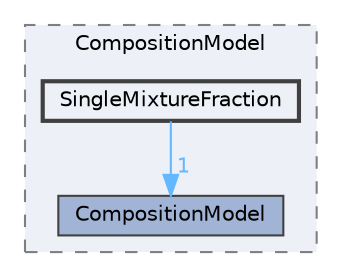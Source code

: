 digraph "src/lagrangian/intermediate/submodels/Reacting/CompositionModel/SingleMixtureFraction"
{
 // LATEX_PDF_SIZE
  bgcolor="transparent";
  edge [fontname=Helvetica,fontsize=10,labelfontname=Helvetica,labelfontsize=10];
  node [fontname=Helvetica,fontsize=10,shape=box,height=0.2,width=0.4];
  compound=true
  subgraph clusterdir_16f5845c09f6ad6ed2ac566840149531 {
    graph [ bgcolor="#edf0f7", pencolor="grey50", label="CompositionModel", fontname=Helvetica,fontsize=10 style="filled,dashed", URL="dir_16f5845c09f6ad6ed2ac566840149531.html",tooltip=""]
  dir_b0804e603a100977b4a8ff0dccfa84da [label="CompositionModel", fillcolor="#a2b4d6", color="grey25", style="filled", URL="dir_b0804e603a100977b4a8ff0dccfa84da.html",tooltip=""];
  dir_c154e29b9bfd8c9eeb973982a073c908 [label="SingleMixtureFraction", fillcolor="#edf0f7", color="grey25", style="filled,bold", URL="dir_c154e29b9bfd8c9eeb973982a073c908.html",tooltip=""];
  }
  dir_c154e29b9bfd8c9eeb973982a073c908->dir_b0804e603a100977b4a8ff0dccfa84da [headlabel="1", labeldistance=1.5 headhref="dir_003553_000584.html" href="dir_003553_000584.html" color="steelblue1" fontcolor="steelblue1"];
}
